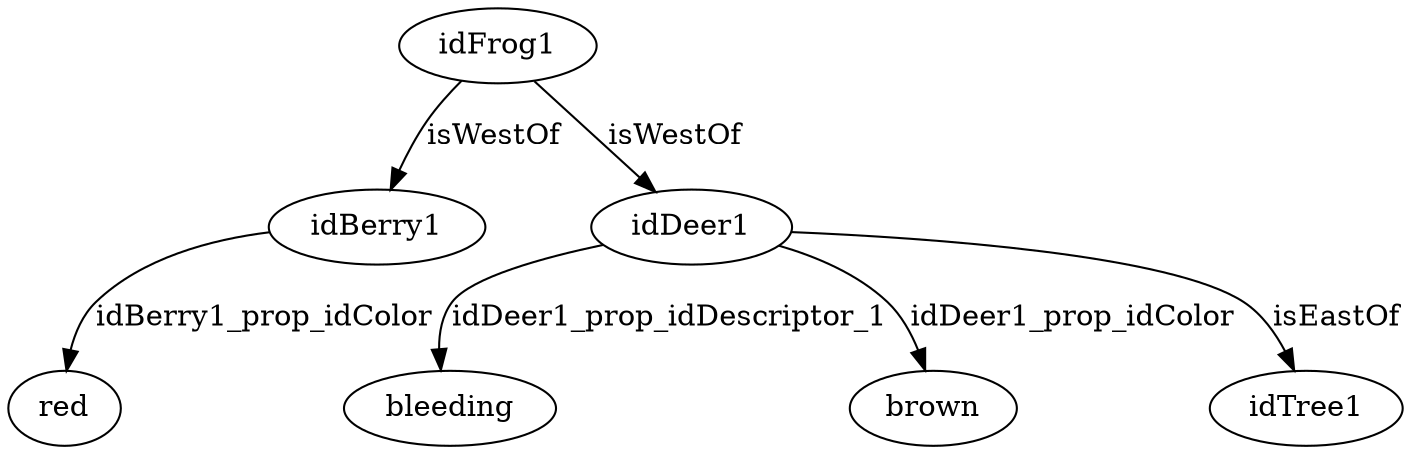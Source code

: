 strict digraph  {
idFrog1 [node_type=entity_node, root=root];
idBerry1;
red;
idDeer1;
bleeding;
brown;
idTree1;
idFrog1 -> idBerry1  [edge_type=relationship, label=isWestOf];
idFrog1 -> idDeer1  [edge_type=relationship, label=isWestOf];
idBerry1 -> red  [edge_type=property, label=idBerry1_prop_idColor];
idDeer1 -> bleeding  [edge_type=property, label=idDeer1_prop_idDescriptor_1];
idDeer1 -> brown  [edge_type=property, label=idDeer1_prop_idColor];
idDeer1 -> idTree1  [edge_type=relationship, label=isEastOf];
}
